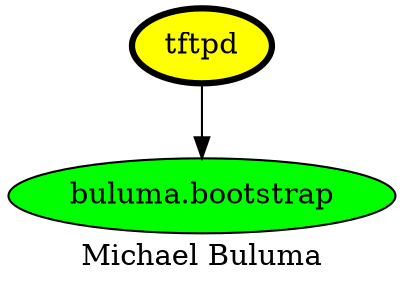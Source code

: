 digraph PhiloDilemma {
  label = "Michael Buluma" ;
  overlap=false
  {
    "tftpd" [fillcolor=yellow style=filled penwidth=3]
    "buluma.bootstrap" [fillcolor=green style=filled]
  }
  "tftpd" -> "buluma.bootstrap"
}
